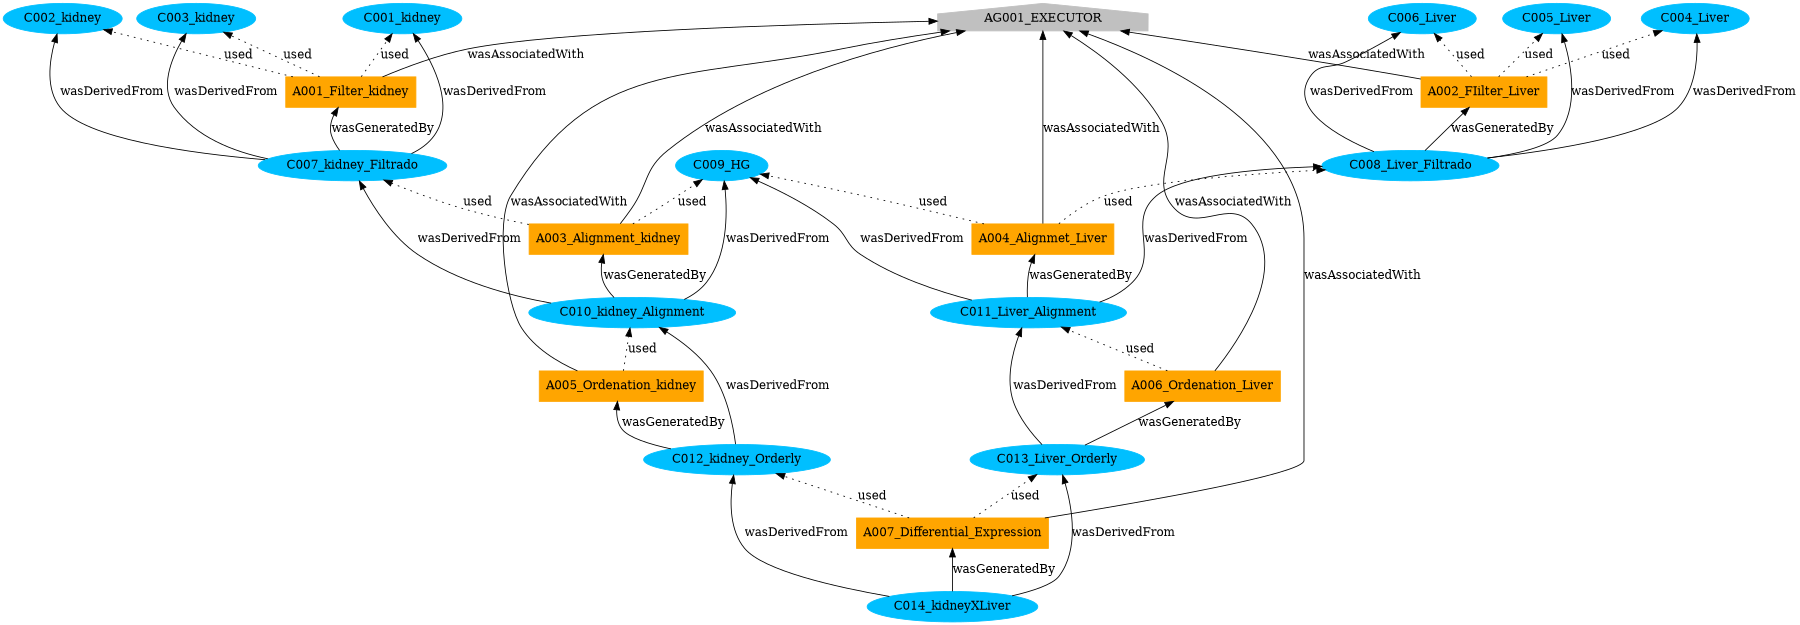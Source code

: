 digraph G {graph [
fontsize = 36,
rankdir=BT,
size = 12];
node [	shape = polygon,
distortion = 0.0,
orientation = 0.0,
skew = 0.0,
color = white,
style = filled ];
"A001_Filter_kidney"[shape=box, color=orange];
"C001_kidney"[shape=ellipse, color=deepskyblue];
"A001_Filter_kidney" -> "C001_kidney"[style=dotted, label=used];
"C002_kidney"[shape=ellipse, color=deepskyblue];
"A001_Filter_kidney" -> "C002_kidney"[style=dotted, label=used];
"C003_kidney"[shape=ellipse, color=deepskyblue];
"A001_Filter_kidney" -> "C003_kidney"[style=dotted, label=used];
"C007_kidney_Filtrado"[shape=ellipse, color=deepskyblue];
"C007_kidney_Filtrado" -> "A001_Filter_kidney"[label=wasGeneratedBy];
"C007_kidney_Filtrado" -> "C001_kidney"[label=wasDerivedFrom];
"C007_kidney_Filtrado" -> "C002_kidney"[label=wasDerivedFrom];
"C007_kidney_Filtrado" -> "C003_kidney"[label=wasDerivedFrom];
"AG001_EXECUTOR"[shape=house, color=gray];
"A001_Filter_kidney" -> "AG001_EXECUTOR"[label=wasAssociatedWith];
"A002_FIilter_Liver"[shape=box, color=orange];
"C004_Liver"[shape=ellipse, color=deepskyblue];
"A002_FIilter_Liver" -> "C004_Liver"[style=dotted, label=used];
"C005_Liver"[shape=ellipse, color=deepskyblue];
"A002_FIilter_Liver" -> "C005_Liver"[style=dotted, label=used];
"C006_Liver"[shape=ellipse, color=deepskyblue];
"A002_FIilter_Liver" -> "C006_Liver"[style=dotted, label=used];
"C008_Liver_Filtrado"[shape=ellipse, color=deepskyblue];
"C008_Liver_Filtrado" -> "A002_FIilter_Liver"[label=wasGeneratedBy];
"C008_Liver_Filtrado" -> "C004_Liver"[label=wasDerivedFrom];
"C008_Liver_Filtrado" -> "C005_Liver"[label=wasDerivedFrom];
"C008_Liver_Filtrado" -> "C006_Liver"[label=wasDerivedFrom];
"AG001_EXECUTOR"[shape=house, color=gray];
"A002_FIilter_Liver" -> "AG001_EXECUTOR"[label=wasAssociatedWith];
"A003_Alignment_kidney"[shape=box, color=orange];
"C007_kidney_Filtrado"[shape=ellipse, color=deepskyblue];
"A003_Alignment_kidney" -> "C007_kidney_Filtrado"[style=dotted, label=used];
"C009_HG"[shape=ellipse, color=deepskyblue];
"A003_Alignment_kidney" -> "C009_HG"[style=dotted, label=used];
"C010_kidney_Alignment"[shape=ellipse, color=deepskyblue];
"C010_kidney_Alignment" -> "A003_Alignment_kidney"[label=wasGeneratedBy];
"C010_kidney_Alignment" -> "C007_kidney_Filtrado"[label=wasDerivedFrom];
"C010_kidney_Alignment" -> "C009_HG"[label=wasDerivedFrom];
"AG001_EXECUTOR"[shape=house, color=gray];
"A003_Alignment_kidney" -> "AG001_EXECUTOR"[label=wasAssociatedWith];
"A004_Alignmet_Liver"[shape=box, color=orange];
"C008_Liver_Filtrado"[shape=ellipse, color=deepskyblue];
"A004_Alignmet_Liver" -> "C008_Liver_Filtrado"[style=dotted, label=used];
"C009_HG"[shape=ellipse, color=deepskyblue];
"A004_Alignmet_Liver" -> "C009_HG"[style=dotted, label=used];
"C011_Liver_Alignment"[shape=ellipse, color=deepskyblue];
"C011_Liver_Alignment" -> "A004_Alignmet_Liver"[label=wasGeneratedBy];
"C011_Liver_Alignment" -> "C008_Liver_Filtrado"[label=wasDerivedFrom];
"C011_Liver_Alignment" -> "C009_HG"[label=wasDerivedFrom];
"AG001_EXECUTOR"[shape=house, color=gray];
"A004_Alignmet_Liver" -> "AG001_EXECUTOR"[label=wasAssociatedWith];
"A005_Ordenation_kidney"[shape=box, color=orange];
"C010_kidney_Alignment"[shape=ellipse, color=deepskyblue];
"A005_Ordenation_kidney" -> "C010_kidney_Alignment"[style=dotted, label=used];
"C012_kidney_Orderly"[shape=ellipse, color=deepskyblue];
"C012_kidney_Orderly" -> "A005_Ordenation_kidney"[label=wasGeneratedBy];
"C012_kidney_Orderly" -> "C010_kidney_Alignment"[label=wasDerivedFrom];
"AG001_EXECUTOR"[shape=house, color=gray];
"A005_Ordenation_kidney" -> "AG001_EXECUTOR"[label=wasAssociatedWith];
"A006_Ordenation_Liver"[shape=box, color=orange];
"C011_Liver_Alignment"[shape=ellipse, color=deepskyblue];
"A006_Ordenation_Liver" -> "C011_Liver_Alignment"[style=dotted, label=used];
"C013_Liver_Orderly"[shape=ellipse, color=deepskyblue];
"C013_Liver_Orderly" -> "A006_Ordenation_Liver"[label=wasGeneratedBy];
"C013_Liver_Orderly" -> "C011_Liver_Alignment"[label=wasDerivedFrom];
"AG001_EXECUTOR"[shape=house, color=gray];
"A006_Ordenation_Liver" -> "AG001_EXECUTOR"[label=wasAssociatedWith];
"A007_Differential_Expression"[shape=box, color=orange];
"C012_kidney_Orderly"[shape=ellipse, color=deepskyblue];
"A007_Differential_Expression" -> "C012_kidney_Orderly"[style=dotted, label=used];
"C013_Liver_Orderly"[shape=ellipse, color=deepskyblue];
"A007_Differential_Expression" -> "C013_Liver_Orderly"[style=dotted, label=used];
"C014_kidneyXLiver"[shape=ellipse, color=deepskyblue];
"C014_kidneyXLiver" -> "A007_Differential_Expression"[label=wasGeneratedBy];
"C014_kidneyXLiver" -> "C012_kidney_Orderly"[label=wasDerivedFrom];
"C014_kidneyXLiver" -> "C013_Liver_Orderly"[label=wasDerivedFrom];
"AG001_EXECUTOR"[shape=house, color=gray];
"A007_Differential_Expression" -> "AG001_EXECUTOR"[label=wasAssociatedWith];
}